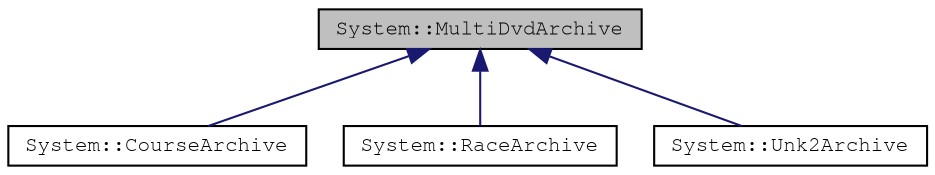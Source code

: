 digraph "System::MultiDvdArchive"
{
 // LATEX_PDF_SIZE
  edge [fontname="FreeMono",fontsize="10",labelfontname="FreeMono",labelfontsize="10"];
  node [fontname="FreeMono",fontsize="10",shape=record];
  Node1 [label="System::MultiDvdArchive",height=0.2,width=0.4,color="black", fillcolor="grey75", style="filled", fontcolor="black",tooltip=" "];
  Node1 -> Node2 [dir="back",color="midnightblue",fontsize="10",style="solid",fontname="FreeMono"];
  Node2 [label="System::CourseArchive",height=0.2,width=0.4,color="black", fillcolor="white", style="filled",URL="$class_system_1_1_course_archive.html",tooltip=" "];
  Node1 -> Node3 [dir="back",color="midnightblue",fontsize="10",style="solid",fontname="FreeMono"];
  Node3 [label="System::RaceArchive",height=0.2,width=0.4,color="black", fillcolor="white", style="filled",URL="$class_system_1_1_race_archive.html",tooltip=" "];
  Node1 -> Node4 [dir="back",color="midnightblue",fontsize="10",style="solid",fontname="FreeMono"];
  Node4 [label="System::Unk2Archive",height=0.2,width=0.4,color="black", fillcolor="white", style="filled",URL="$class_system_1_1_unk2_archive.html",tooltip=" "];
}
